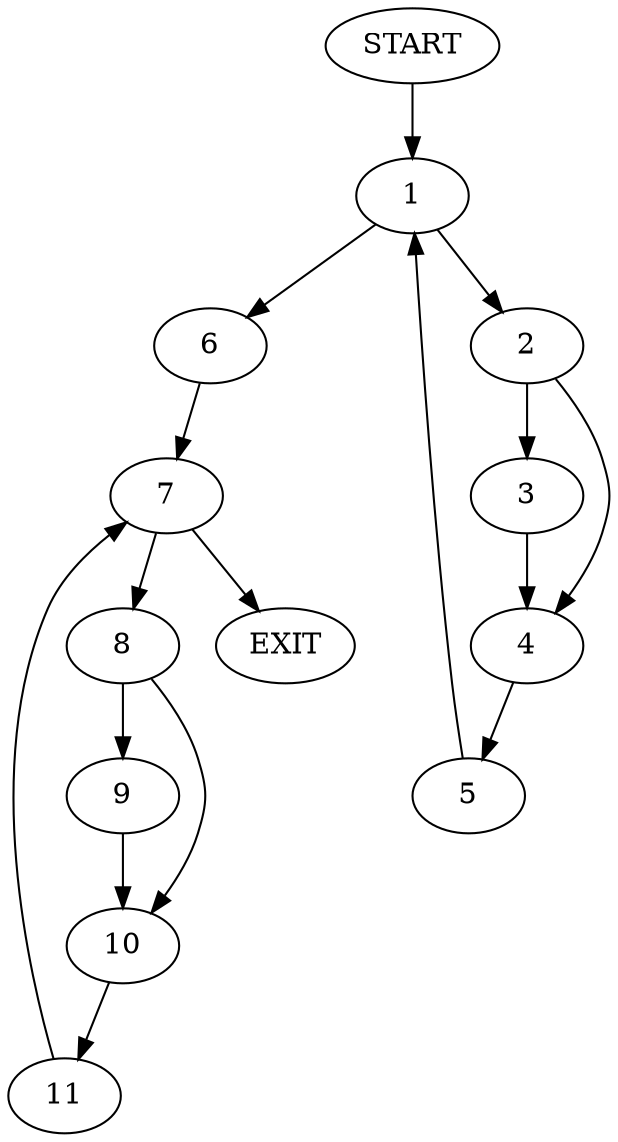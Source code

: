 digraph { 
0 [label="START"];
1;
2;
3;
4;
5;
6;
7;
8;
9;
10;
11;
12[label="EXIT"];
0 -> 1;
1 -> 2;
1 -> 6;
2 -> 3;
2 -> 4;
3 -> 4;
4 -> 5;
5 -> 1;
6 -> 7;
7 -> 8;
7 -> 12;
8 -> 9;
8 -> 10;
9 -> 10;
10 -> 11;
11 -> 7;
}